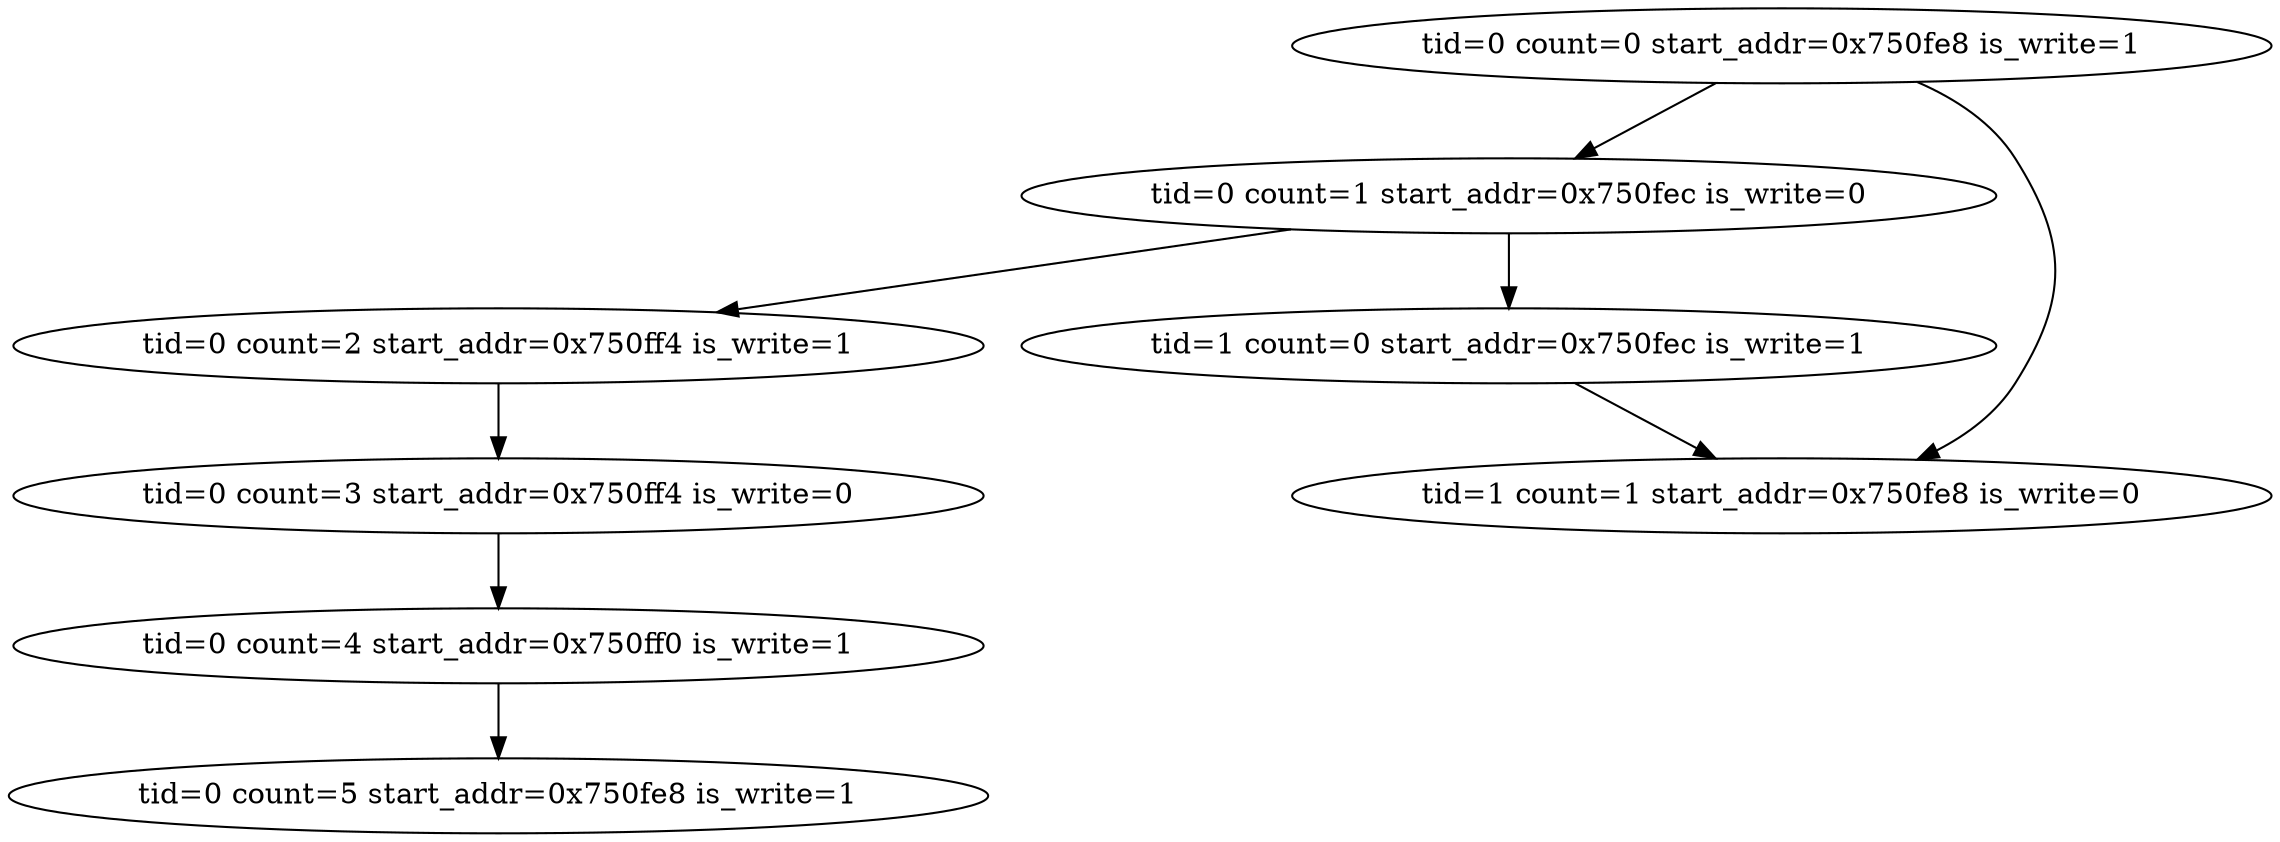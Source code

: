 digraph G {
0 [count=0, is_write=1, label="tid=0 count=0 start_addr=0x750fe8 is_write=1", start_addr="0x750fe8", tid=0];
1 [count=1, is_write=0, label="tid=0 count=1 start_addr=0x750fec is_write=0", start_addr="0x750fec", tid=0];
2 [count=2, is_write=1, label="tid=0 count=2 start_addr=0x750ff4 is_write=1", start_addr="0x750ff4", tid=0];
3 [count=3, is_write=0, label="tid=0 count=3 start_addr=0x750ff4 is_write=0", start_addr="0x750ff4", tid=0];
4 [count=4, is_write=1, label="tid=0 count=4 start_addr=0x750ff0 is_write=1", start_addr="0x750ff0", tid=0];
5 [count=5, is_write=1, label="tid=0 count=5 start_addr=0x750fe8 is_write=1", start_addr="0x750fe8", tid=0];
10 [count=0, is_write=1, label="tid=1 count=0 start_addr=0x750fec is_write=1", start_addr="0x750fec", tid=1];
11 [count=1, is_write=0, label="tid=1 count=1 start_addr=0x750fe8 is_write=0", start_addr="0x750fe8", tid=1];
0->1 ;
1->2 ;
2->3 ;
3->4 ;
4->5 ;
10->11 ;
0->11 ;
1->10 ;
}
